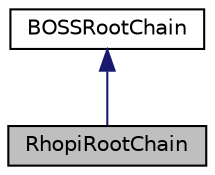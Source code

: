 digraph "RhopiRootChain"
{
  edge [fontname="Helvetica",fontsize="10",labelfontname="Helvetica",labelfontsize="10"];
  node [fontname="Helvetica",fontsize="10",shape=record];
  Node1 [label="RhopiRootChain",height=0.2,width=0.4,color="black", fillcolor="grey75", style="filled" fontcolor="black"];
  Node2 -> Node1 [dir="back",color="midnightblue",fontsize="10",style="solid",fontname="Helvetica"];
  Node2 [label="BOSSRootChain",height=0.2,width=0.4,color="black", fillcolor="white", style="filled",URL="$classBOSSRootChain.html",tooltip="General container for BOSS analysis output. "];
}
